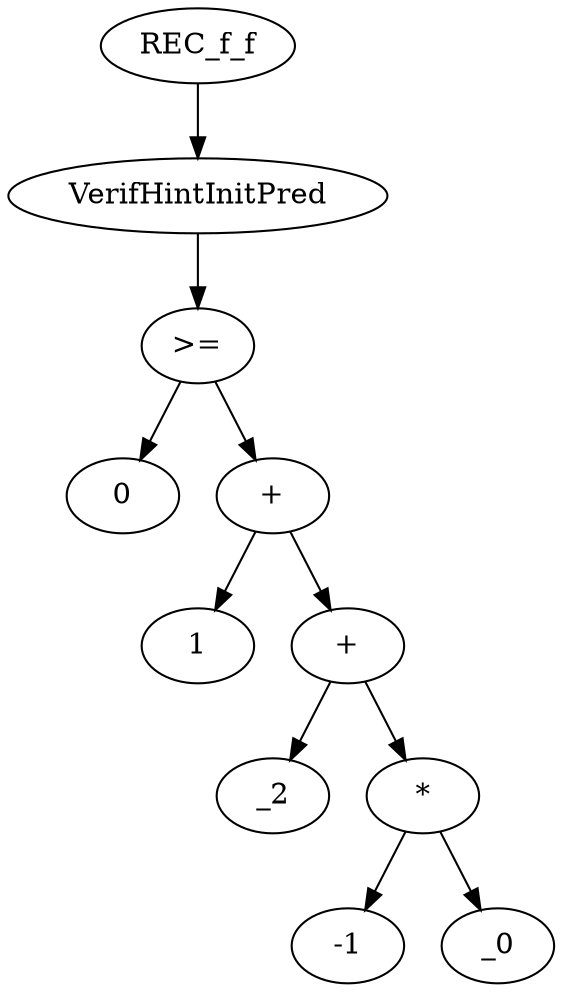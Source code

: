 digraph dag {
0 [label="REC_f_f"];
1 [label="VerifHintInitPred"];
2 [label=">="];
3 [label="0"];
4 [label="+"];
5 [label="1"];
6 [label="+"];
7 [label="_2"];
8 [label="*"];
9 [label="-1"];
10 [label="_0"];
"0" -> "1"[label=""]
"1" -> "2"[label=""]
"2" -> "4"[label=""]
"2" -> "3"[label=""]
"4" -> "6"[label=""]
"4" -> "5"[label=""]
"6" -> "8"[label=""]
"6" -> "7"[label=""]
"8" -> "10"[label=""]
"8" -> "9"[label=""]
}

